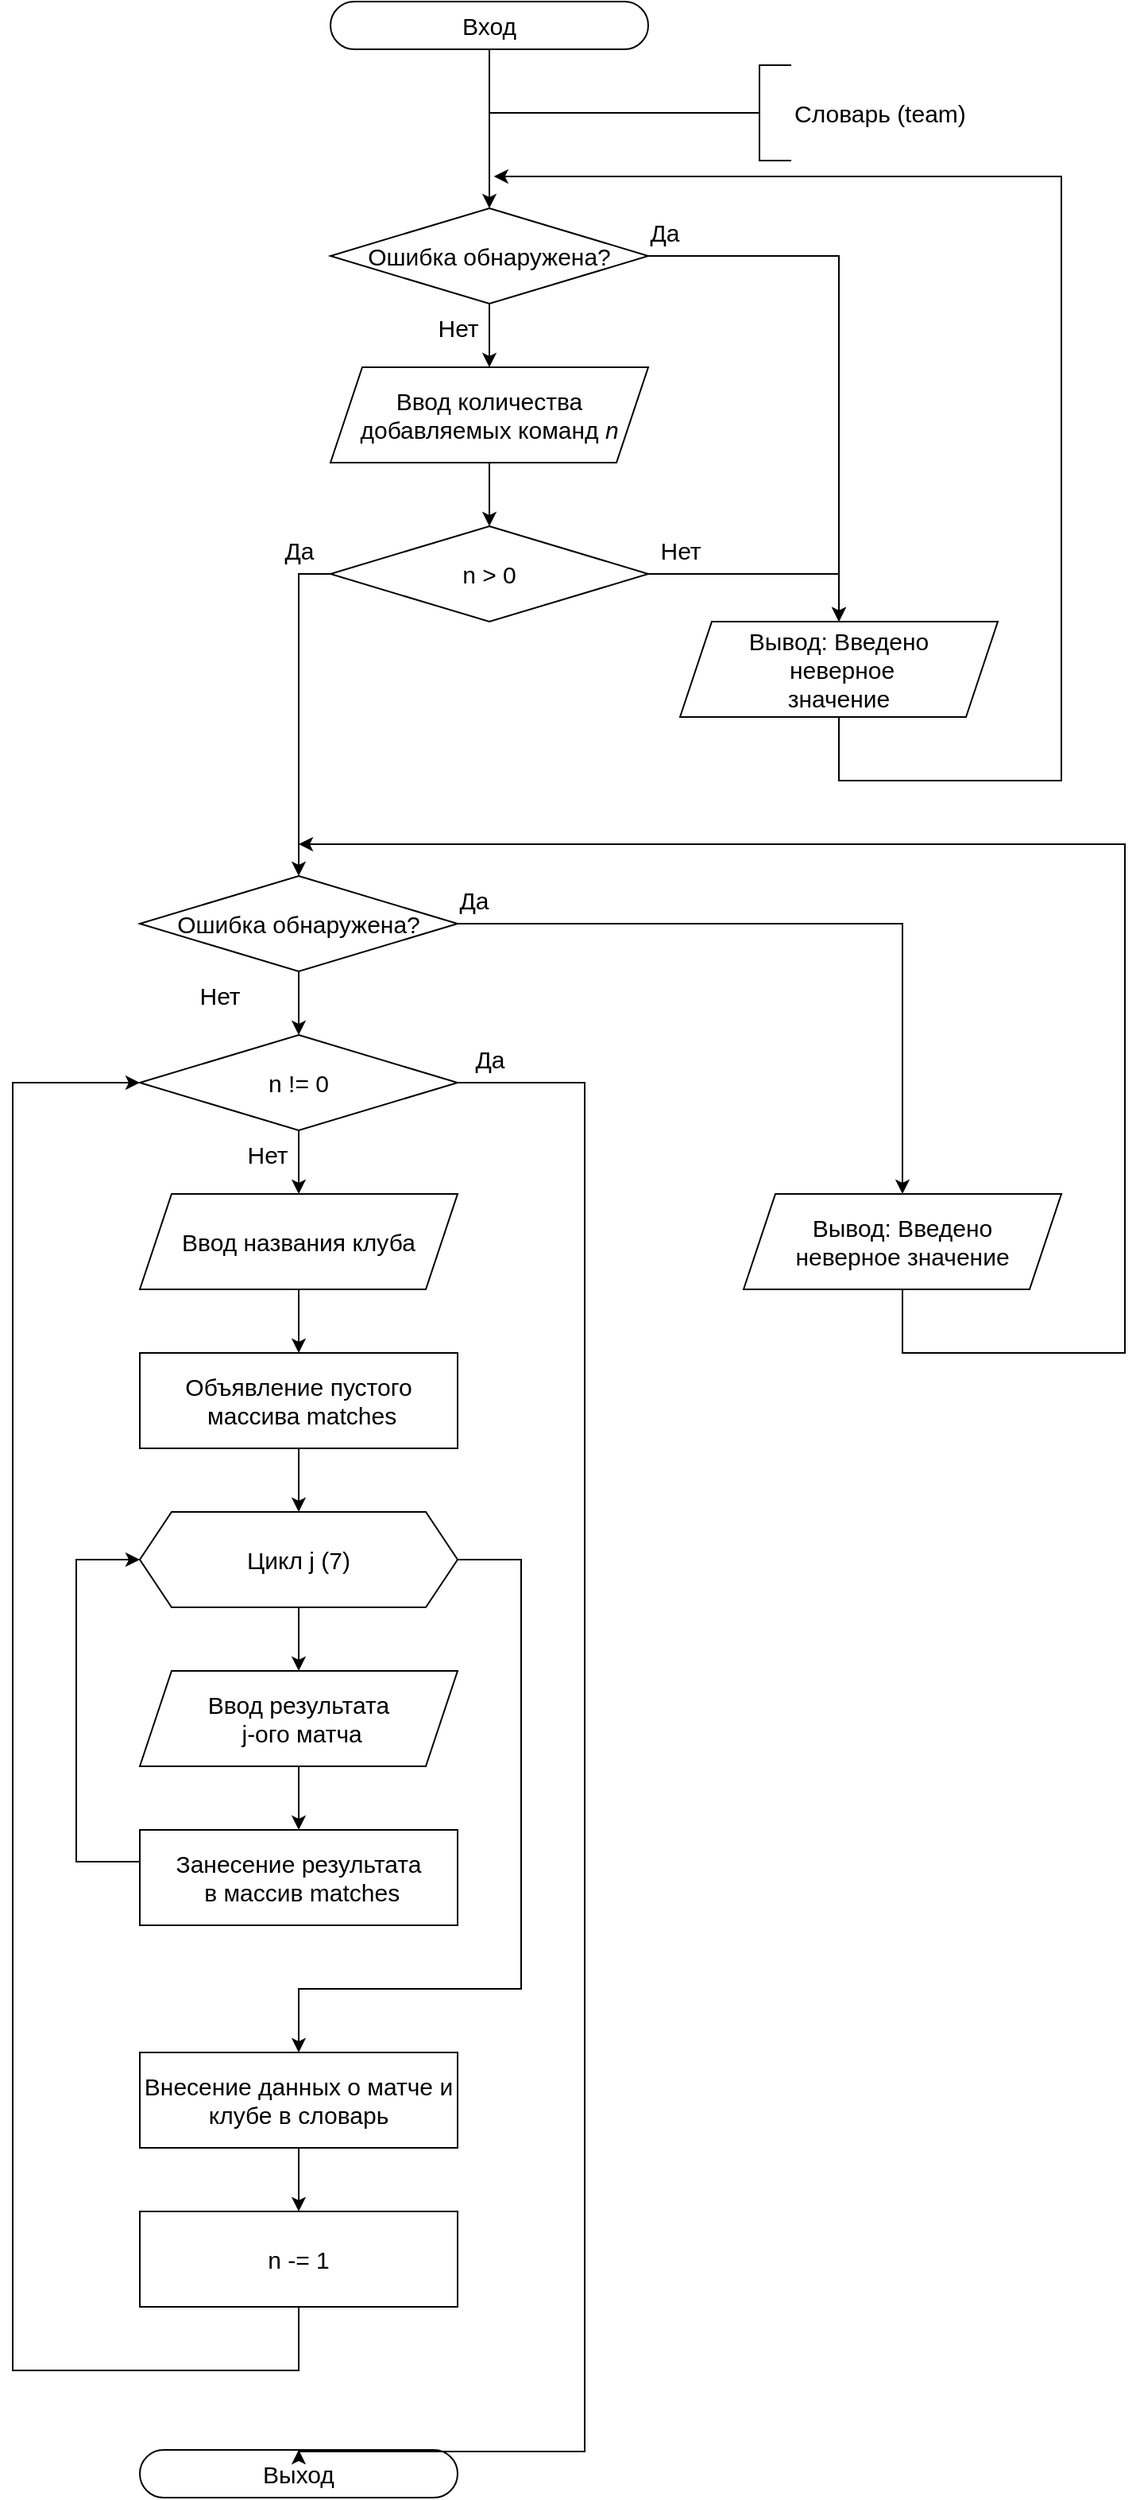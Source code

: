 <mxfile version="21.2.1" type="device">
  <diagram name="Страница 1" id="6tMGNJNM4NKZPwXtHnVI">
    <mxGraphModel dx="1557" dy="2161" grid="1" gridSize="10" guides="1" tooltips="1" connect="1" arrows="1" fold="1" page="1" pageScale="1" pageWidth="827" pageHeight="1169" math="0" shadow="0">
      <root>
        <mxCell id="0" />
        <mxCell id="1" parent="0" />
        <mxCell id="Q8PbNGjHBaHUHqc-n6fm-56" style="edgeStyle=orthogonalEdgeStyle;rounded=0;orthogonalLoop=1;jettySize=auto;html=1;entryX=0.5;entryY=0;entryDx=0;entryDy=0;fontSize=15;" edge="1" parent="1" source="Q8PbNGjHBaHUHqc-n6fm-1" target="Q8PbNGjHBaHUHqc-n6fm-55">
          <mxGeometry relative="1" as="geometry" />
        </mxCell>
        <mxCell id="Q8PbNGjHBaHUHqc-n6fm-1" value="Вход" style="rounded=1;whiteSpace=wrap;html=1;arcSize=50;fontSize=15;" vertex="1" parent="1">
          <mxGeometry x="100" y="-30" width="200" height="30" as="geometry" />
        </mxCell>
        <mxCell id="Q8PbNGjHBaHUHqc-n6fm-65" style="edgeStyle=orthogonalEdgeStyle;rounded=0;orthogonalLoop=1;jettySize=auto;html=1;endArrow=none;endFill=0;fontSize=15;" edge="1" parent="1" source="Q8PbNGjHBaHUHqc-n6fm-6">
          <mxGeometry relative="1" as="geometry">
            <mxPoint x="200" y="40" as="targetPoint" />
            <Array as="points">
              <mxPoint x="280" y="40" />
              <mxPoint x="280" y="40" />
            </Array>
          </mxGeometry>
        </mxCell>
        <mxCell id="Q8PbNGjHBaHUHqc-n6fm-6" value="Словарь (team)" style="strokeWidth=1;html=1;shape=mxgraph.flowchart.annotation_2;align=left;labelPosition=right;pointerEvents=1;fontSize=15;" vertex="1" parent="1">
          <mxGeometry x="350" y="10" width="40" height="60" as="geometry" />
        </mxCell>
        <mxCell id="Q8PbNGjHBaHUHqc-n6fm-35" value="Выход" style="rounded=1;whiteSpace=wrap;html=1;arcSize=50;fontSize=15;" vertex="1" parent="1">
          <mxGeometry x="-20" y="1510" width="200" height="30" as="geometry" />
        </mxCell>
        <mxCell id="Q8PbNGjHBaHUHqc-n6fm-44" style="edgeStyle=orthogonalEdgeStyle;rounded=0;orthogonalLoop=1;jettySize=auto;html=1;entryX=0.5;entryY=0;entryDx=0;entryDy=0;" edge="1" parent="1" target="Q8PbNGjHBaHUHqc-n6fm-42">
          <mxGeometry relative="1" as="geometry">
            <mxPoint x="200.0" y="260" as="sourcePoint" />
          </mxGeometry>
        </mxCell>
        <mxCell id="Q8PbNGjHBaHUHqc-n6fm-45" style="edgeStyle=orthogonalEdgeStyle;rounded=0;orthogonalLoop=1;jettySize=auto;html=1;entryX=0.5;entryY=0;entryDx=0;entryDy=0;" edge="1" parent="1" target="Q8PbNGjHBaHUHqc-n6fm-43">
          <mxGeometry relative="1" as="geometry">
            <mxPoint x="200.0" y="360" as="sourcePoint" />
          </mxGeometry>
        </mxCell>
        <mxCell id="Q8PbNGjHBaHUHqc-n6fm-53" style="edgeStyle=orthogonalEdgeStyle;rounded=0;orthogonalLoop=1;jettySize=auto;html=1;entryX=0.5;entryY=0;entryDx=0;entryDy=0;" edge="1" parent="1" target="Q8PbNGjHBaHUHqc-n6fm-46">
          <mxGeometry relative="1" as="geometry">
            <mxPoint x="200.0" y="460" as="sourcePoint" />
          </mxGeometry>
        </mxCell>
        <mxCell id="Q8PbNGjHBaHUHqc-n6fm-54" style="edgeStyle=orthogonalEdgeStyle;rounded=0;orthogonalLoop=1;jettySize=auto;html=1;" edge="1" parent="1" target="Q8PbNGjHBaHUHqc-n6fm-47">
          <mxGeometry relative="1" as="geometry">
            <mxPoint x="200.0" y="560" as="sourcePoint" />
          </mxGeometry>
        </mxCell>
        <mxCell id="Q8PbNGjHBaHUHqc-n6fm-50" style="edgeStyle=orthogonalEdgeStyle;rounded=0;orthogonalLoop=1;jettySize=auto;html=1;entryX=0.5;entryY=0;entryDx=0;entryDy=0;" edge="1" parent="1" target="Q8PbNGjHBaHUHqc-n6fm-48">
          <mxGeometry relative="1" as="geometry">
            <mxPoint x="200.0" y="660" as="sourcePoint" />
          </mxGeometry>
        </mxCell>
        <mxCell id="Q8PbNGjHBaHUHqc-n6fm-51" style="edgeStyle=orthogonalEdgeStyle;rounded=0;orthogonalLoop=1;jettySize=auto;html=1;entryX=0.5;entryY=0;entryDx=0;entryDy=0;" edge="1" parent="1" target="Q8PbNGjHBaHUHqc-n6fm-49">
          <mxGeometry relative="1" as="geometry">
            <mxPoint x="200.0" y="760" as="sourcePoint" />
          </mxGeometry>
        </mxCell>
        <mxCell id="Q8PbNGjHBaHUHqc-n6fm-52" style="edgeStyle=orthogonalEdgeStyle;rounded=0;orthogonalLoop=1;jettySize=auto;html=1;entryX=0;entryY=0.5;entryDx=0;entryDy=0;" edge="1" parent="1" source="Q8PbNGjHBaHUHqc-n6fm-49">
          <mxGeometry relative="1" as="geometry">
            <mxPoint x="100" y="630" as="targetPoint" />
            <Array as="points">
              <mxPoint x="200" y="880" />
              <mxPoint x="60" y="880" />
              <mxPoint x="60" y="630" />
            </Array>
          </mxGeometry>
        </mxCell>
        <mxCell id="Q8PbNGjHBaHUHqc-n6fm-80" style="edgeStyle=orthogonalEdgeStyle;rounded=0;orthogonalLoop=1;jettySize=auto;html=1;exitX=1;exitY=0.5;exitDx=0;exitDy=0;fontSize=15;" edge="1" parent="1" source="Q8PbNGjHBaHUHqc-n6fm-55" target="Q8PbNGjHBaHUHqc-n6fm-62">
          <mxGeometry relative="1" as="geometry" />
        </mxCell>
        <mxCell id="Q8PbNGjHBaHUHqc-n6fm-82" style="edgeStyle=orthogonalEdgeStyle;rounded=0;orthogonalLoop=1;jettySize=auto;html=1;entryX=0.5;entryY=0;entryDx=0;entryDy=0;fontSize=15;" edge="1" parent="1" source="Q8PbNGjHBaHUHqc-n6fm-55" target="Q8PbNGjHBaHUHqc-n6fm-57">
          <mxGeometry relative="1" as="geometry" />
        </mxCell>
        <mxCell id="Q8PbNGjHBaHUHqc-n6fm-55" value="Ошибка обнаружена?" style="rhombus;whiteSpace=wrap;html=1;fontSize=15;" vertex="1" parent="1">
          <mxGeometry x="100" y="100" width="200" height="60" as="geometry" />
        </mxCell>
        <mxCell id="Q8PbNGjHBaHUHqc-n6fm-86" style="edgeStyle=orthogonalEdgeStyle;rounded=0;orthogonalLoop=1;jettySize=auto;html=1;entryX=0.5;entryY=0;entryDx=0;entryDy=0;fontSize=15;" edge="1" parent="1" source="Q8PbNGjHBaHUHqc-n6fm-57" target="Q8PbNGjHBaHUHqc-n6fm-60">
          <mxGeometry relative="1" as="geometry" />
        </mxCell>
        <mxCell id="Q8PbNGjHBaHUHqc-n6fm-57" value="Ввод количества&lt;br style=&quot;font-size: 15px;&quot;&gt;добавляемых команд &lt;i style=&quot;font-size: 15px;&quot;&gt;n&lt;/i&gt;" style="shape=parallelogram;perimeter=parallelogramPerimeter;whiteSpace=wrap;html=1;fixedSize=1;fontSize=15;" vertex="1" parent="1">
          <mxGeometry x="100" y="200" width="200" height="60" as="geometry" />
        </mxCell>
        <mxCell id="Q8PbNGjHBaHUHqc-n6fm-59" value="Нет" style="text;html=1;align=center;verticalAlign=middle;resizable=0;points=[];autosize=1;strokeColor=none;fillColor=none;fontSize=15;" vertex="1" parent="1">
          <mxGeometry x="155" y="160" width="50" height="30" as="geometry" />
        </mxCell>
        <mxCell id="Q8PbNGjHBaHUHqc-n6fm-81" style="edgeStyle=orthogonalEdgeStyle;rounded=0;orthogonalLoop=1;jettySize=auto;html=1;entryX=0.5;entryY=0;entryDx=0;entryDy=0;fontSize=15;" edge="1" parent="1" source="Q8PbNGjHBaHUHqc-n6fm-60" target="Q8PbNGjHBaHUHqc-n6fm-62">
          <mxGeometry relative="1" as="geometry" />
        </mxCell>
        <mxCell id="Q8PbNGjHBaHUHqc-n6fm-94" style="edgeStyle=orthogonalEdgeStyle;rounded=0;orthogonalLoop=1;jettySize=auto;html=1;entryX=0.5;entryY=0;entryDx=0;entryDy=0;exitX=0;exitY=0.5;exitDx=0;exitDy=0;fontSize=15;" edge="1" parent="1" source="Q8PbNGjHBaHUHqc-n6fm-60" target="Q8PbNGjHBaHUHqc-n6fm-88">
          <mxGeometry relative="1" as="geometry" />
        </mxCell>
        <mxCell id="Q8PbNGjHBaHUHqc-n6fm-60" value="n &amp;gt; 0" style="rhombus;whiteSpace=wrap;html=1;fontSize=15;" vertex="1" parent="1">
          <mxGeometry x="100" y="300" width="200" height="60" as="geometry" />
        </mxCell>
        <mxCell id="Q8PbNGjHBaHUHqc-n6fm-85" style="edgeStyle=orthogonalEdgeStyle;rounded=0;orthogonalLoop=1;jettySize=auto;html=1;exitX=0.5;exitY=1;exitDx=0;exitDy=0;fontSize=15;" edge="1" parent="1" source="Q8PbNGjHBaHUHqc-n6fm-62">
          <mxGeometry relative="1" as="geometry">
            <mxPoint x="202.857" y="80" as="targetPoint" />
            <Array as="points">
              <mxPoint x="420" y="460" />
              <mxPoint x="560" y="460" />
              <mxPoint x="560" y="80" />
            </Array>
          </mxGeometry>
        </mxCell>
        <mxCell id="Q8PbNGjHBaHUHqc-n6fm-62" value="Вывод: Введено&lt;br style=&quot;font-size: 15px;&quot;&gt;&amp;nbsp;неверное&lt;br style=&quot;font-size: 15px;&quot;&gt;значение" style="shape=parallelogram;perimeter=parallelogramPerimeter;whiteSpace=wrap;html=1;fixedSize=1;fontSize=15;" vertex="1" parent="1">
          <mxGeometry x="320" y="360" width="200" height="60" as="geometry" />
        </mxCell>
        <mxCell id="Q8PbNGjHBaHUHqc-n6fm-83" value="Да" style="text;html=1;align=center;verticalAlign=middle;resizable=0;points=[];autosize=1;strokeColor=none;fillColor=none;fontSize=15;" vertex="1" parent="1">
          <mxGeometry x="290" y="100" width="40" height="30" as="geometry" />
        </mxCell>
        <mxCell id="Q8PbNGjHBaHUHqc-n6fm-84" value="Нет" style="text;html=1;align=center;verticalAlign=middle;resizable=0;points=[];autosize=1;strokeColor=none;fillColor=none;fontSize=15;" vertex="1" parent="1">
          <mxGeometry x="295" y="300" width="50" height="30" as="geometry" />
        </mxCell>
        <mxCell id="Q8PbNGjHBaHUHqc-n6fm-87" value="Да" style="text;html=1;align=center;verticalAlign=middle;resizable=0;points=[];autosize=1;strokeColor=none;fillColor=none;fontSize=15;" vertex="1" parent="1">
          <mxGeometry x="60" y="300" width="40" height="30" as="geometry" />
        </mxCell>
        <mxCell id="Q8PbNGjHBaHUHqc-n6fm-113" style="edgeStyle=orthogonalEdgeStyle;rounded=0;orthogonalLoop=1;jettySize=auto;html=1;entryX=0.5;entryY=0;entryDx=0;entryDy=0;fontSize=15;" edge="1" parent="1" source="Q8PbNGjHBaHUHqc-n6fm-88" target="Q8PbNGjHBaHUHqc-n6fm-109">
          <mxGeometry relative="1" as="geometry" />
        </mxCell>
        <mxCell id="Q8PbNGjHBaHUHqc-n6fm-88" value="Ошибка обнаружена?" style="rhombus;whiteSpace=wrap;html=1;fontSize=15;" vertex="1" parent="1">
          <mxGeometry x="-20" y="520" width="200" height="60" as="geometry" />
        </mxCell>
        <mxCell id="Q8PbNGjHBaHUHqc-n6fm-89" value="Вывод: Введено &lt;br style=&quot;font-size: 15px;&quot;&gt;неверное значение" style="shape=parallelogram;perimeter=parallelogramPerimeter;whiteSpace=wrap;html=1;fixedSize=1;fontSize=15;" vertex="1" parent="1">
          <mxGeometry x="360" y="720" width="200" height="60" as="geometry" />
        </mxCell>
        <mxCell id="Q8PbNGjHBaHUHqc-n6fm-90" style="edgeStyle=orthogonalEdgeStyle;rounded=0;orthogonalLoop=1;jettySize=auto;html=1;fontSize=15;" edge="1" source="Q8PbNGjHBaHUHqc-n6fm-88" target="Q8PbNGjHBaHUHqc-n6fm-89" parent="1">
          <mxGeometry relative="1" as="geometry">
            <mxPoint x="220" y="550" as="sourcePoint" />
            <Array as="points">
              <mxPoint x="460" y="550" />
            </Array>
          </mxGeometry>
        </mxCell>
        <mxCell id="Q8PbNGjHBaHUHqc-n6fm-91" style="edgeStyle=orthogonalEdgeStyle;rounded=0;orthogonalLoop=1;jettySize=auto;html=1;exitX=0.5;exitY=1;exitDx=0;exitDy=0;fontSize=15;" edge="1" source="Q8PbNGjHBaHUHqc-n6fm-89" parent="1">
          <mxGeometry relative="1" as="geometry">
            <mxPoint x="80" y="500" as="targetPoint" />
            <Array as="points">
              <mxPoint x="460" y="820" />
              <mxPoint x="600" y="820" />
              <mxPoint x="600" y="500" />
            </Array>
          </mxGeometry>
        </mxCell>
        <mxCell id="Q8PbNGjHBaHUHqc-n6fm-92" value="Да" style="text;html=1;align=center;verticalAlign=middle;resizable=0;points=[];autosize=1;strokeColor=none;fillColor=none;fontSize=15;" vertex="1" parent="1">
          <mxGeometry x="170" y="520" width="40" height="30" as="geometry" />
        </mxCell>
        <mxCell id="Q8PbNGjHBaHUHqc-n6fm-93" value="Нет" style="text;html=1;align=center;verticalAlign=middle;resizable=0;points=[];autosize=1;strokeColor=none;fillColor=none;fontSize=15;" vertex="1" parent="1">
          <mxGeometry x="5" y="580" width="50" height="30" as="geometry" />
        </mxCell>
        <mxCell id="Q8PbNGjHBaHUHqc-n6fm-99" style="edgeStyle=orthogonalEdgeStyle;rounded=0;orthogonalLoop=1;jettySize=auto;html=1;fontSize=15;" edge="1" parent="1" source="Q8PbNGjHBaHUHqc-n6fm-96" target="Q8PbNGjHBaHUHqc-n6fm-97">
          <mxGeometry relative="1" as="geometry" />
        </mxCell>
        <mxCell id="Q8PbNGjHBaHUHqc-n6fm-96" value="Ввод названия клуба" style="shape=parallelogram;perimeter=parallelogramPerimeter;whiteSpace=wrap;html=1;fixedSize=1;fontSize=15;" vertex="1" parent="1">
          <mxGeometry x="-20" y="720" width="200" height="60" as="geometry" />
        </mxCell>
        <mxCell id="Q8PbNGjHBaHUHqc-n6fm-101" style="edgeStyle=orthogonalEdgeStyle;rounded=0;orthogonalLoop=1;jettySize=auto;html=1;entryX=0.5;entryY=0;entryDx=0;entryDy=0;fontSize=15;" edge="1" parent="1" source="Q8PbNGjHBaHUHqc-n6fm-97" target="Q8PbNGjHBaHUHqc-n6fm-100">
          <mxGeometry relative="1" as="geometry" />
        </mxCell>
        <mxCell id="Q8PbNGjHBaHUHqc-n6fm-97" value="Объявление пустого&lt;br style=&quot;font-size: 15px;&quot;&gt;&amp;nbsp;массива matches" style="rounded=0;whiteSpace=wrap;html=1;fontSize=15;" vertex="1" parent="1">
          <mxGeometry x="-20" y="820" width="200" height="60" as="geometry" />
        </mxCell>
        <mxCell id="Q8PbNGjHBaHUHqc-n6fm-103" style="edgeStyle=orthogonalEdgeStyle;rounded=0;orthogonalLoop=1;jettySize=auto;html=1;entryX=0.5;entryY=0;entryDx=0;entryDy=0;fontSize=15;" edge="1" parent="1" source="Q8PbNGjHBaHUHqc-n6fm-100" target="Q8PbNGjHBaHUHqc-n6fm-102">
          <mxGeometry relative="1" as="geometry" />
        </mxCell>
        <mxCell id="Q8PbNGjHBaHUHqc-n6fm-108" style="edgeStyle=orthogonalEdgeStyle;rounded=0;orthogonalLoop=1;jettySize=auto;html=1;exitX=1;exitY=0.5;exitDx=0;exitDy=0;fontSize=15;" edge="1" parent="1" source="Q8PbNGjHBaHUHqc-n6fm-100" target="Q8PbNGjHBaHUHqc-n6fm-107">
          <mxGeometry relative="1" as="geometry">
            <Array as="points">
              <mxPoint x="220" y="950" />
              <mxPoint x="220" y="1220" />
              <mxPoint x="80" y="1220" />
            </Array>
          </mxGeometry>
        </mxCell>
        <mxCell id="Q8PbNGjHBaHUHqc-n6fm-100" value="Цикл j (7)" style="shape=hexagon;perimeter=hexagonPerimeter2;whiteSpace=wrap;html=1;fixedSize=1;fontSize=15;" vertex="1" parent="1">
          <mxGeometry x="-20" y="920" width="200" height="60" as="geometry" />
        </mxCell>
        <mxCell id="Q8PbNGjHBaHUHqc-n6fm-105" style="edgeStyle=orthogonalEdgeStyle;rounded=0;orthogonalLoop=1;jettySize=auto;html=1;entryX=0.5;entryY=0;entryDx=0;entryDy=0;fontSize=15;" edge="1" parent="1" source="Q8PbNGjHBaHUHqc-n6fm-102" target="Q8PbNGjHBaHUHqc-n6fm-104">
          <mxGeometry relative="1" as="geometry" />
        </mxCell>
        <mxCell id="Q8PbNGjHBaHUHqc-n6fm-102" value="Ввод результата&lt;br style=&quot;font-size: 15px;&quot;&gt;&amp;nbsp;j-ого матча" style="shape=parallelogram;perimeter=parallelogramPerimeter;whiteSpace=wrap;html=1;fixedSize=1;fontSize=15;" vertex="1" parent="1">
          <mxGeometry x="-20" y="1020" width="200" height="60" as="geometry" />
        </mxCell>
        <mxCell id="Q8PbNGjHBaHUHqc-n6fm-106" style="edgeStyle=orthogonalEdgeStyle;rounded=0;orthogonalLoop=1;jettySize=auto;html=1;entryX=0;entryY=0.5;entryDx=0;entryDy=0;fontSize=15;" edge="1" parent="1" source="Q8PbNGjHBaHUHqc-n6fm-104" target="Q8PbNGjHBaHUHqc-n6fm-100">
          <mxGeometry relative="1" as="geometry">
            <Array as="points">
              <mxPoint x="80" y="1140" />
              <mxPoint x="-60" y="1140" />
              <mxPoint x="-60" y="870" />
            </Array>
          </mxGeometry>
        </mxCell>
        <mxCell id="Q8PbNGjHBaHUHqc-n6fm-104" value="Занесение результата&lt;br style=&quot;font-size: 15px;&quot;&gt;&amp;nbsp;в массив matches" style="rounded=0;whiteSpace=wrap;html=1;fontSize=15;" vertex="1" parent="1">
          <mxGeometry x="-20" y="1120" width="200" height="60" as="geometry" />
        </mxCell>
        <mxCell id="Q8PbNGjHBaHUHqc-n6fm-115" style="edgeStyle=orthogonalEdgeStyle;rounded=0;orthogonalLoop=1;jettySize=auto;html=1;entryX=0.5;entryY=0;entryDx=0;entryDy=0;fontSize=15;" edge="1" parent="1" source="Q8PbNGjHBaHUHqc-n6fm-107" target="Q8PbNGjHBaHUHqc-n6fm-114">
          <mxGeometry relative="1" as="geometry" />
        </mxCell>
        <mxCell id="Q8PbNGjHBaHUHqc-n6fm-107" value="Внесение данных о матче и клубе в словарь" style="rounded=0;whiteSpace=wrap;html=1;fontSize=15;" vertex="1" parent="1">
          <mxGeometry x="-20" y="1260" width="200" height="60" as="geometry" />
        </mxCell>
        <mxCell id="Q8PbNGjHBaHUHqc-n6fm-110" style="edgeStyle=orthogonalEdgeStyle;rounded=0;orthogonalLoop=1;jettySize=auto;html=1;entryX=0.5;entryY=0;entryDx=0;entryDy=0;fontSize=15;" edge="1" parent="1" source="Q8PbNGjHBaHUHqc-n6fm-109" target="Q8PbNGjHBaHUHqc-n6fm-96">
          <mxGeometry relative="1" as="geometry" />
        </mxCell>
        <mxCell id="Q8PbNGjHBaHUHqc-n6fm-117" style="edgeStyle=orthogonalEdgeStyle;rounded=0;orthogonalLoop=1;jettySize=auto;html=1;entryX=0.5;entryY=0;entryDx=0;entryDy=0;fontSize=15;" edge="1" parent="1" source="Q8PbNGjHBaHUHqc-n6fm-109" target="Q8PbNGjHBaHUHqc-n6fm-35">
          <mxGeometry relative="1" as="geometry">
            <Array as="points">
              <mxPoint x="260" y="650.0" />
              <mxPoint x="260" y="1511" />
            </Array>
          </mxGeometry>
        </mxCell>
        <mxCell id="Q8PbNGjHBaHUHqc-n6fm-109" value="n != 0" style="rhombus;whiteSpace=wrap;html=1;fontSize=15;" vertex="1" parent="1">
          <mxGeometry x="-20" y="620" width="200" height="60" as="geometry" />
        </mxCell>
        <mxCell id="Q8PbNGjHBaHUHqc-n6fm-111" value="Нет" style="text;html=1;align=center;verticalAlign=middle;resizable=0;points=[];autosize=1;strokeColor=none;fillColor=none;fontSize=15;" vertex="1" parent="1">
          <mxGeometry x="35" y="680" width="50" height="30" as="geometry" />
        </mxCell>
        <mxCell id="Q8PbNGjHBaHUHqc-n6fm-112" value="Да" style="text;html=1;align=center;verticalAlign=middle;resizable=0;points=[];autosize=1;strokeColor=none;fillColor=none;fontSize=15;" vertex="1" parent="1">
          <mxGeometry x="180" y="620" width="40" height="30" as="geometry" />
        </mxCell>
        <mxCell id="Q8PbNGjHBaHUHqc-n6fm-116" style="edgeStyle=orthogonalEdgeStyle;rounded=0;orthogonalLoop=1;jettySize=auto;html=1;entryX=0;entryY=0.5;entryDx=0;entryDy=0;fontSize=15;" edge="1" parent="1" source="Q8PbNGjHBaHUHqc-n6fm-114" target="Q8PbNGjHBaHUHqc-n6fm-109">
          <mxGeometry relative="1" as="geometry">
            <Array as="points">
              <mxPoint x="80" y="1460" />
              <mxPoint x="-100" y="1460" />
              <mxPoint x="-100" y="650" />
            </Array>
          </mxGeometry>
        </mxCell>
        <mxCell id="Q8PbNGjHBaHUHqc-n6fm-114" value="n -= 1" style="rounded=0;whiteSpace=wrap;html=1;fontSize=15;" vertex="1" parent="1">
          <mxGeometry x="-20" y="1360" width="200" height="60" as="geometry" />
        </mxCell>
      </root>
    </mxGraphModel>
  </diagram>
</mxfile>
